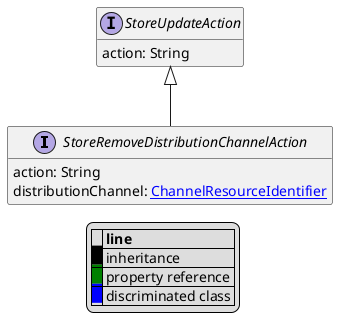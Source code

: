 @startuml

hide empty fields
hide empty methods
legend
|= |= line |
|<back:black>   </back>| inheritance |
|<back:green>   </back>| property reference |
|<back:blue>   </back>| discriminated class |
endlegend
interface StoreRemoveDistributionChannelAction [[StoreRemoveDistributionChannelAction.svg]] extends StoreUpdateAction {
    action: String
    distributionChannel: [[ChannelResourceIdentifier.svg ChannelResourceIdentifier]]
}
interface StoreUpdateAction [[StoreUpdateAction.svg]]  {
    action: String
}





@enduml
